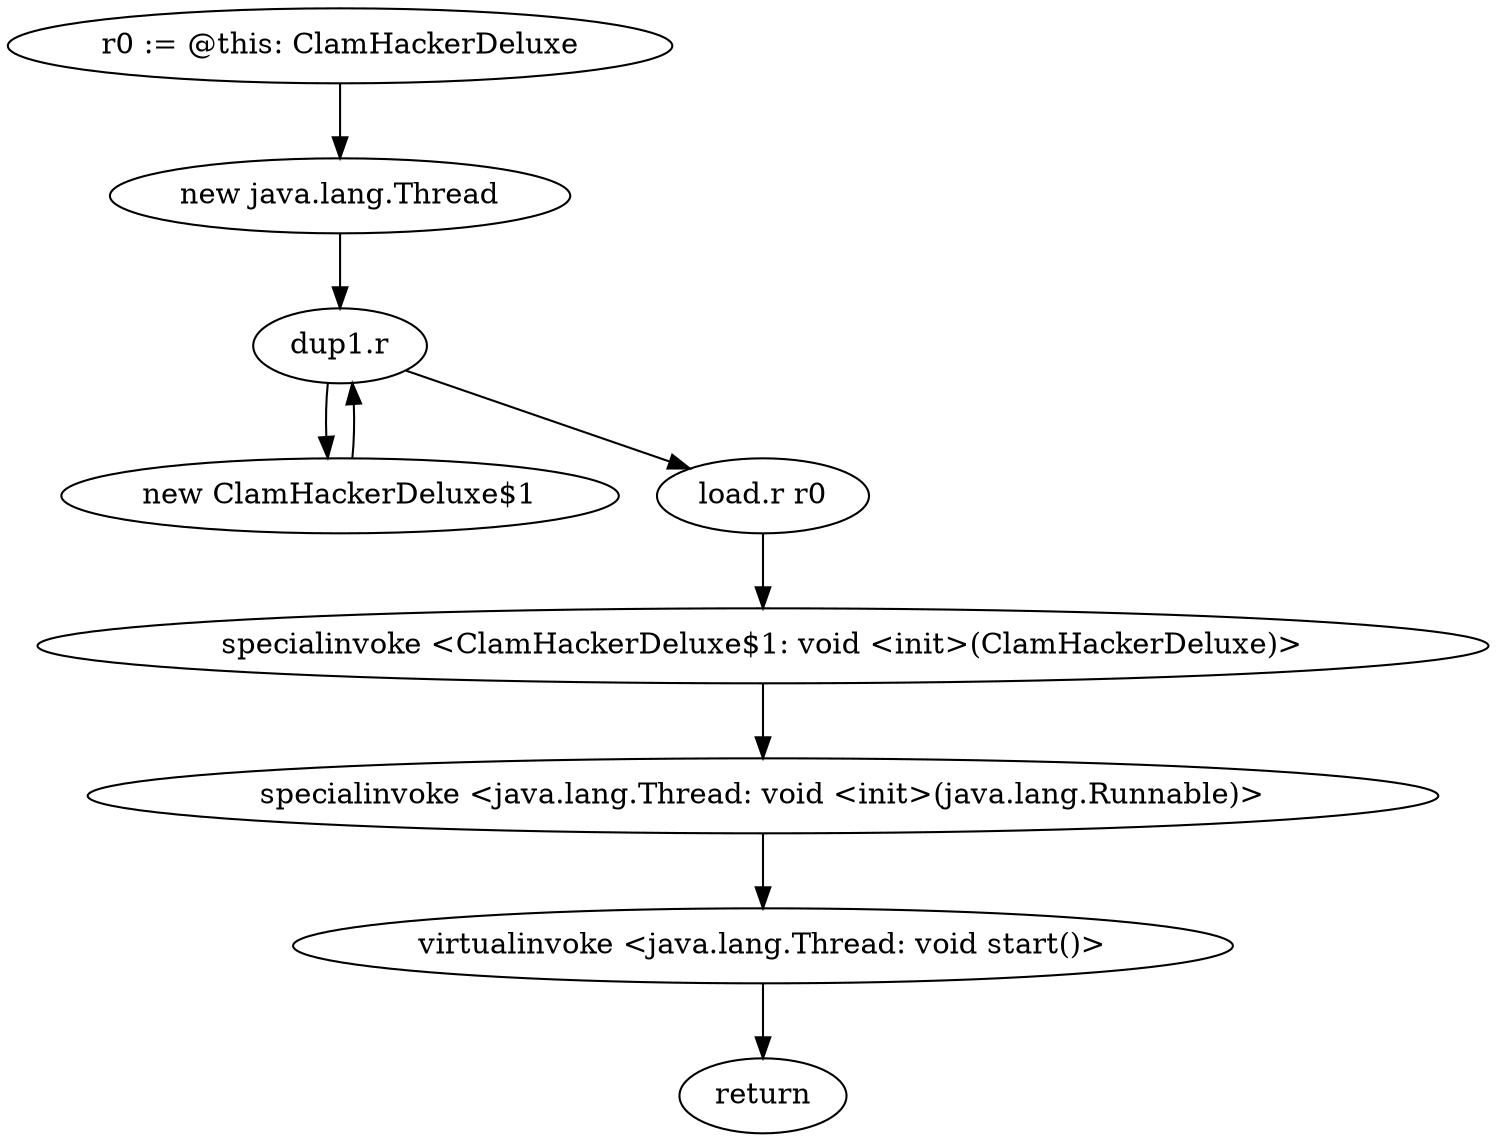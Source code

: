 digraph "" {
    "r0 := @this: ClamHackerDeluxe"
    "new java.lang.Thread"
    "r0 := @this: ClamHackerDeluxe"->"new java.lang.Thread";
    "dup1.r"
    "new java.lang.Thread"->"dup1.r";
    "new ClamHackerDeluxe$1"
    "dup1.r"->"new ClamHackerDeluxe$1";
    "new ClamHackerDeluxe$1"->"dup1.r";
    "load.r r0"
    "dup1.r"->"load.r r0";
    "specialinvoke <ClamHackerDeluxe$1: void <init>(ClamHackerDeluxe)>"
    "load.r r0"->"specialinvoke <ClamHackerDeluxe$1: void <init>(ClamHackerDeluxe)>";
    "specialinvoke <java.lang.Thread: void <init>(java.lang.Runnable)>"
    "specialinvoke <ClamHackerDeluxe$1: void <init>(ClamHackerDeluxe)>"->"specialinvoke <java.lang.Thread: void <init>(java.lang.Runnable)>";
    "virtualinvoke <java.lang.Thread: void start()>"
    "specialinvoke <java.lang.Thread: void <init>(java.lang.Runnable)>"->"virtualinvoke <java.lang.Thread: void start()>";
    "return"
    "virtualinvoke <java.lang.Thread: void start()>"->"return";
}
